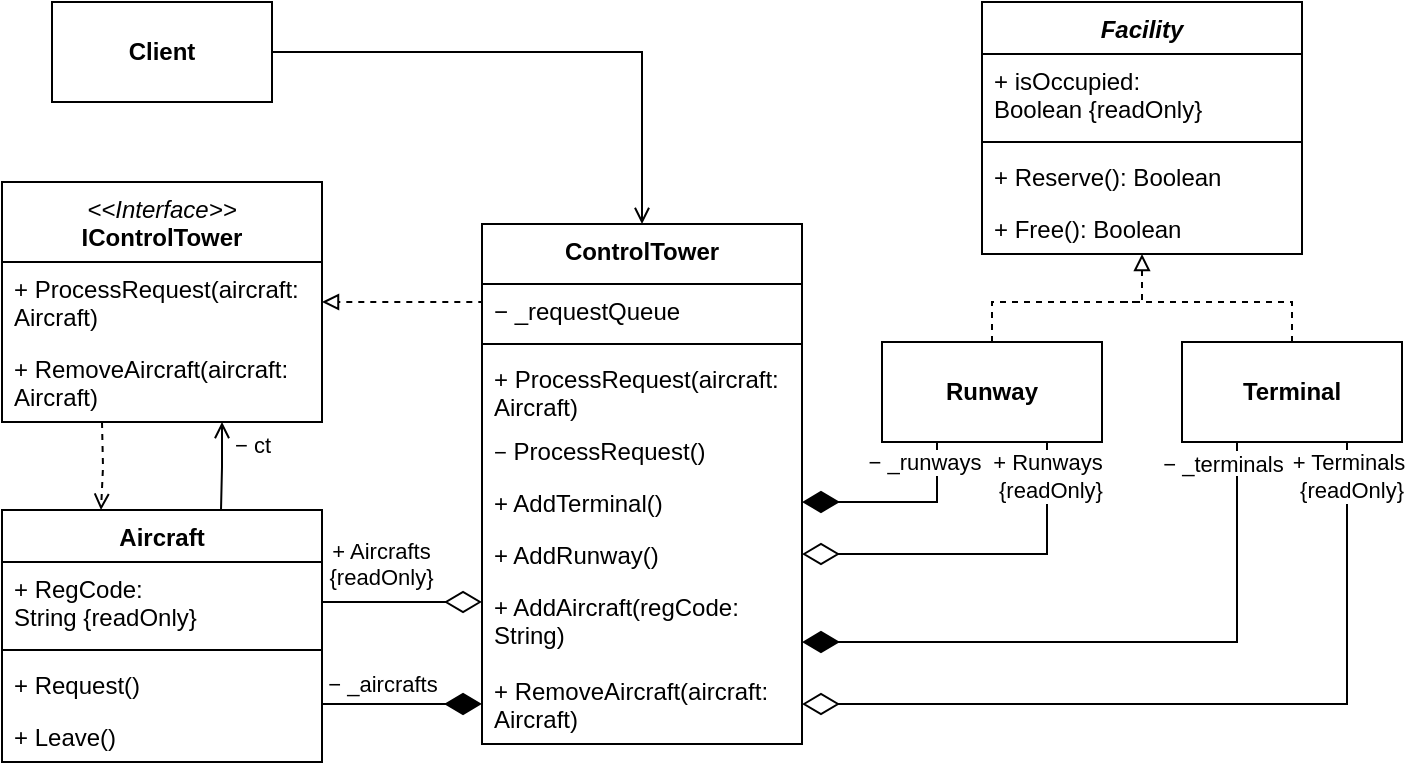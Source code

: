 <mxfile version="26.1.3">
  <diagram name="Страница — 1" id="-ib7266EB5S8g2tcUZhr">
    <mxGraphModel dx="2654" dy="557" grid="1" gridSize="10" guides="1" tooltips="1" connect="1" arrows="1" fold="1" page="1" pageScale="1" pageWidth="827" pageHeight="1169" math="0" shadow="0">
      <root>
        <mxCell id="0" />
        <mxCell id="1" parent="0" />
        <mxCell id="kHLHkiWtOestk78m9944-14" value="&lt;i style=&quot;font-weight: 400;&quot;&gt;&amp;lt;&amp;lt;Interface&amp;gt;&amp;gt;&lt;/i&gt;&lt;br&gt;IControlTower" style="swimlane;fontStyle=1;align=center;verticalAlign=top;childLayout=stackLayout;horizontal=1;startSize=40;horizontalStack=0;resizeParent=1;resizeParentMax=0;resizeLast=0;collapsible=1;marginBottom=0;whiteSpace=wrap;html=1;" parent="1" vertex="1">
          <mxGeometry x="-1600" y="170" width="160" height="120" as="geometry" />
        </mxCell>
        <mxCell id="kHLHkiWtOestk78m9944-17" value="+ ProcessRequest(aircraft: Aircraft)" style="text;strokeColor=none;fillColor=none;align=left;verticalAlign=top;spacingLeft=4;spacingRight=4;overflow=hidden;rotatable=0;points=[[0,0.5],[1,0.5]];portConstraint=eastwest;whiteSpace=wrap;html=1;" parent="kHLHkiWtOestk78m9944-14" vertex="1">
          <mxGeometry y="40" width="160" height="40" as="geometry" />
        </mxCell>
        <mxCell id="40kV6uAOplDrr8OEuX_--26" value="+ RemoveAircraft(aircraft: Aircraft)" style="text;strokeColor=none;fillColor=none;align=left;verticalAlign=top;spacingLeft=4;spacingRight=4;overflow=hidden;rotatable=0;points=[[0,0.5],[1,0.5]];portConstraint=eastwest;whiteSpace=wrap;html=1;" parent="kHLHkiWtOestk78m9944-14" vertex="1">
          <mxGeometry y="80" width="160" height="40" as="geometry" />
        </mxCell>
        <mxCell id="kHLHkiWtOestk78m9944-18" value="Aircraft" style="swimlane;fontStyle=1;align=center;verticalAlign=top;childLayout=stackLayout;horizontal=1;startSize=26;horizontalStack=0;resizeParent=1;resizeParentMax=0;resizeLast=0;collapsible=1;marginBottom=0;whiteSpace=wrap;html=1;" parent="1" vertex="1">
          <mxGeometry x="-1600" y="334" width="160" height="126" as="geometry" />
        </mxCell>
        <mxCell id="kHLHkiWtOestk78m9944-19" value="+ RegCode: String {readOnly}" style="text;strokeColor=none;fillColor=none;align=left;verticalAlign=top;spacingLeft=4;spacingRight=4;overflow=hidden;rotatable=0;points=[[0,0.5],[1,0.5]];portConstraint=eastwest;html=1;whiteSpace=wrap;" parent="kHLHkiWtOestk78m9944-18" vertex="1">
          <mxGeometry y="26" width="160" height="40" as="geometry" />
        </mxCell>
        <mxCell id="kHLHkiWtOestk78m9944-20" value="" style="line;strokeWidth=1;fillColor=none;align=left;verticalAlign=middle;spacingTop=-1;spacingLeft=3;spacingRight=3;rotatable=0;labelPosition=right;points=[];portConstraint=eastwest;strokeColor=inherit;" parent="kHLHkiWtOestk78m9944-18" vertex="1">
          <mxGeometry y="66" width="160" height="8" as="geometry" />
        </mxCell>
        <mxCell id="kHLHkiWtOestk78m9944-21" value="+ Request()" style="text;strokeColor=none;fillColor=none;align=left;verticalAlign=top;spacingLeft=4;spacingRight=4;overflow=hidden;rotatable=0;points=[[0,0.5],[1,0.5]];portConstraint=eastwest;whiteSpace=wrap;html=1;" parent="kHLHkiWtOestk78m9944-18" vertex="1">
          <mxGeometry y="74" width="160" height="26" as="geometry" />
        </mxCell>
        <mxCell id="6dReb3-XUtOYC0sEp73R-54" value="+ Leave()" style="text;strokeColor=none;fillColor=none;align=left;verticalAlign=top;spacingLeft=4;spacingRight=4;overflow=hidden;rotatable=0;points=[[0,0.5],[1,0.5]];portConstraint=eastwest;whiteSpace=wrap;html=1;" parent="kHLHkiWtOestk78m9944-18" vertex="1">
          <mxGeometry y="100" width="160" height="26" as="geometry" />
        </mxCell>
        <mxCell id="6dReb3-XUtOYC0sEp73R-25" value="&lt;i&gt;Facility&lt;/i&gt;" style="swimlane;fontStyle=1;align=center;verticalAlign=top;childLayout=stackLayout;horizontal=1;startSize=26;horizontalStack=0;resizeParent=1;resizeParentMax=0;resizeLast=0;collapsible=1;marginBottom=0;whiteSpace=wrap;html=1;" parent="1" vertex="1">
          <mxGeometry x="-1110" y="80" width="160" height="126" as="geometry" />
        </mxCell>
        <mxCell id="6dReb3-XUtOYC0sEp73R-26" value="+ isOccupied: Boolean {readOnly}" style="text;strokeColor=none;fillColor=none;align=left;verticalAlign=top;spacingLeft=4;spacingRight=4;overflow=hidden;rotatable=0;points=[[0,0.5],[1,0.5]];portConstraint=eastwest;whiteSpace=wrap;html=1;" parent="6dReb3-XUtOYC0sEp73R-25" vertex="1">
          <mxGeometry y="26" width="160" height="40" as="geometry" />
        </mxCell>
        <mxCell id="6dReb3-XUtOYC0sEp73R-27" value="" style="line;strokeWidth=1;fillColor=none;align=left;verticalAlign=middle;spacingTop=-1;spacingLeft=3;spacingRight=3;rotatable=0;labelPosition=right;points=[];portConstraint=eastwest;strokeColor=inherit;" parent="6dReb3-XUtOYC0sEp73R-25" vertex="1">
          <mxGeometry y="66" width="160" height="8" as="geometry" />
        </mxCell>
        <mxCell id="6dReb3-XUtOYC0sEp73R-28" value="+ Reserve(): Boolean" style="text;strokeColor=none;fillColor=none;align=left;verticalAlign=top;spacingLeft=4;spacingRight=4;overflow=hidden;rotatable=0;points=[[0,0.5],[1,0.5]];portConstraint=eastwest;whiteSpace=wrap;html=1;" parent="6dReb3-XUtOYC0sEp73R-25" vertex="1">
          <mxGeometry y="74" width="160" height="26" as="geometry" />
        </mxCell>
        <mxCell id="6dReb3-XUtOYC0sEp73R-29" value="+ Free(): Boolean" style="text;strokeColor=none;fillColor=none;align=left;verticalAlign=top;spacingLeft=4;spacingRight=4;overflow=hidden;rotatable=0;points=[[0,0.5],[1,0.5]];portConstraint=eastwest;whiteSpace=wrap;html=1;" parent="6dReb3-XUtOYC0sEp73R-25" vertex="1">
          <mxGeometry y="100" width="160" height="26" as="geometry" />
        </mxCell>
        <mxCell id="6dReb3-XUtOYC0sEp73R-38" style="edgeStyle=orthogonalEdgeStyle;rounded=0;orthogonalLoop=1;jettySize=auto;html=1;dashed=1;endArrow=block;endFill=0;exitX=0.5;exitY=0;exitDx=0;exitDy=0;entryX=0.5;entryY=1;entryDx=0;entryDy=0;" parent="1" source="6dReb3-XUtOYC0sEp73R-31" target="6dReb3-XUtOYC0sEp73R-25" edge="1">
          <mxGeometry relative="1" as="geometry">
            <mxPoint x="-1010" y="220" as="targetPoint" />
            <Array as="points">
              <mxPoint x="-1105" y="230" />
              <mxPoint x="-1030" y="230" />
            </Array>
          </mxGeometry>
        </mxCell>
        <mxCell id="40kV6uAOplDrr8OEuX_--13" style="edgeStyle=orthogonalEdgeStyle;rounded=0;orthogonalLoop=1;jettySize=auto;html=1;entryX=1;entryY=0.5;entryDx=0;entryDy=0;endArrow=diamondThin;endFill=1;endSize=16;exitX=0.25;exitY=1;exitDx=0;exitDy=0;" parent="1" source="6dReb3-XUtOYC0sEp73R-31" target="40kV6uAOplDrr8OEuX_--7" edge="1">
          <mxGeometry relative="1" as="geometry" />
        </mxCell>
        <mxCell id="40kV6uAOplDrr8OEuX_--17" value="− _runways" style="edgeLabel;html=1;align=center;verticalAlign=middle;resizable=0;points=[];" parent="40kV6uAOplDrr8OEuX_--13" vertex="1" connectable="0">
          <mxGeometry x="0.771" y="-1" relative="1" as="geometry">
            <mxPoint x="50" y="-19" as="offset" />
          </mxGeometry>
        </mxCell>
        <mxCell id="2b3ruedgz6LYWWcc1XEE-8" style="edgeStyle=orthogonalEdgeStyle;rounded=0;orthogonalLoop=1;jettySize=auto;html=1;exitX=0.75;exitY=1;exitDx=0;exitDy=0;entryX=1;entryY=0.5;entryDx=0;entryDy=0;endArrow=diamondThin;endFill=0;endSize=16;" edge="1" parent="1" source="6dReb3-XUtOYC0sEp73R-31" target="40kV6uAOplDrr8OEuX_--6">
          <mxGeometry relative="1" as="geometry" />
        </mxCell>
        <mxCell id="2b3ruedgz6LYWWcc1XEE-11" value="+ Runways&amp;nbsp;&lt;br&gt;{readOnly}" style="edgeLabel;html=1;align=center;verticalAlign=middle;resizable=0;points=[];" vertex="1" connectable="0" parent="2b3ruedgz6LYWWcc1XEE-8">
          <mxGeometry x="-0.584" y="1" relative="1" as="geometry">
            <mxPoint y="-20" as="offset" />
          </mxGeometry>
        </mxCell>
        <mxCell id="6dReb3-XUtOYC0sEp73R-31" value="&lt;span style=&quot;font-weight: 700;&quot;&gt;Runway&lt;/span&gt;" style="html=1;whiteSpace=wrap;" parent="1" vertex="1">
          <mxGeometry x="-1160" y="250" width="110" height="50" as="geometry" />
        </mxCell>
        <mxCell id="6dReb3-XUtOYC0sEp73R-40" style="edgeStyle=orthogonalEdgeStyle;rounded=0;orthogonalLoop=1;jettySize=auto;html=1;endArrow=none;startFill=0;dashed=1;" parent="1" source="6dReb3-XUtOYC0sEp73R-32" edge="1">
          <mxGeometry relative="1" as="geometry">
            <mxPoint x="-1040" y="230" as="targetPoint" />
            <Array as="points">
              <mxPoint x="-955" y="230" />
              <mxPoint x="-1040" y="230" />
            </Array>
          </mxGeometry>
        </mxCell>
        <mxCell id="40kV6uAOplDrr8OEuX_--14" style="edgeStyle=orthogonalEdgeStyle;rounded=0;orthogonalLoop=1;jettySize=auto;html=1;entryX=1;entryY=0.5;entryDx=0;entryDy=0;endArrow=diamondThin;endFill=1;endSize=16;exitX=0.25;exitY=1;exitDx=0;exitDy=0;" parent="1" source="6dReb3-XUtOYC0sEp73R-32" edge="1">
          <mxGeometry relative="1" as="geometry">
            <Array as="points">
              <mxPoint x="-982" y="400" />
            </Array>
            <mxPoint x="-982.5" y="310" as="sourcePoint" />
            <mxPoint x="-1200" y="400" as="targetPoint" />
          </mxGeometry>
        </mxCell>
        <mxCell id="40kV6uAOplDrr8OEuX_--15" value="− _terminals" style="edgeLabel;align=center;verticalAlign=middle;resizable=0;points=[];horizontal=1;" parent="40kV6uAOplDrr8OEuX_--14" vertex="1" connectable="0">
          <mxGeometry x="0.852" y="-2" relative="1" as="geometry">
            <mxPoint x="187" y="-88" as="offset" />
          </mxGeometry>
        </mxCell>
        <mxCell id="6dReb3-XUtOYC0sEp73R-32" value="&lt;span style=&quot;font-weight: 700;&quot;&gt;Terminal&lt;/span&gt;" style="html=1;whiteSpace=wrap;" parent="1" vertex="1">
          <mxGeometry x="-1010" y="250" width="110" height="50" as="geometry" />
        </mxCell>
        <mxCell id="40kV6uAOplDrr8OEuX_--2" value="ControlTower" style="swimlane;fontStyle=1;align=center;verticalAlign=top;childLayout=stackLayout;horizontal=1;startSize=30;horizontalStack=0;resizeParent=1;resizeParentMax=0;resizeLast=0;collapsible=1;marginBottom=0;whiteSpace=wrap;html=1;" parent="1" vertex="1">
          <mxGeometry x="-1360" y="191" width="160" height="260" as="geometry" />
        </mxCell>
        <mxCell id="40kV6uAOplDrr8OEuX_--25" value="− _requestQueue" style="text;strokeColor=none;fillColor=none;align=left;verticalAlign=top;spacingLeft=4;spacingRight=4;overflow=hidden;rotatable=0;points=[[0,0.5],[1,0.5]];portConstraint=eastwest;whiteSpace=wrap;html=1;" parent="40kV6uAOplDrr8OEuX_--2" vertex="1">
          <mxGeometry y="30" width="160" height="26" as="geometry" />
        </mxCell>
        <mxCell id="40kV6uAOplDrr8OEuX_--21" value="" style="line;strokeWidth=1;fillColor=none;align=left;verticalAlign=middle;spacingTop=-1;spacingLeft=3;spacingRight=3;rotatable=0;labelPosition=right;points=[];portConstraint=eastwest;strokeColor=inherit;" parent="40kV6uAOplDrr8OEuX_--2" vertex="1">
          <mxGeometry y="56" width="160" height="8" as="geometry" />
        </mxCell>
        <mxCell id="40kV6uAOplDrr8OEuX_--5" value="+ ProcessRequest(aircraft: Aircraft)" style="text;strokeColor=none;fillColor=none;align=left;verticalAlign=top;spacingLeft=4;spacingRight=4;overflow=hidden;rotatable=0;points=[[0,0.5],[1,0.5]];portConstraint=eastwest;whiteSpace=wrap;html=1;" parent="40kV6uAOplDrr8OEuX_--2" vertex="1">
          <mxGeometry y="64" width="160" height="36" as="geometry" />
        </mxCell>
        <mxCell id="5N7L9bHLZSuBW4NOluEt-3" value="&lt;span style=&quot;text-wrap-mode: nowrap; font-size: 11px; text-align: center; background-color: rgb(255, 255, 255);&quot;&gt;−&lt;/span&gt;&amp;nbsp;ProcessRequest()" style="text;strokeColor=none;fillColor=none;align=left;verticalAlign=top;spacingLeft=4;spacingRight=4;overflow=hidden;rotatable=0;points=[[0,0.5],[1,0.5]];portConstraint=eastwest;whiteSpace=wrap;html=1;" parent="40kV6uAOplDrr8OEuX_--2" vertex="1">
          <mxGeometry y="100" width="160" height="26" as="geometry" />
        </mxCell>
        <mxCell id="40kV6uAOplDrr8OEuX_--7" value="+ AddTerminal()" style="text;strokeColor=none;fillColor=none;align=left;verticalAlign=top;spacingLeft=4;spacingRight=4;overflow=hidden;rotatable=0;points=[[0,0.5],[1,0.5]];portConstraint=eastwest;whiteSpace=wrap;html=1;" parent="40kV6uAOplDrr8OEuX_--2" vertex="1">
          <mxGeometry y="126" width="160" height="26" as="geometry" />
        </mxCell>
        <mxCell id="40kV6uAOplDrr8OEuX_--6" value="+ AddRunway()" style="text;strokeColor=none;fillColor=none;align=left;verticalAlign=top;spacingLeft=4;spacingRight=4;overflow=hidden;rotatable=0;points=[[0,0.5],[1,0.5]];portConstraint=eastwest;whiteSpace=wrap;html=1;" parent="40kV6uAOplDrr8OEuX_--2" vertex="1">
          <mxGeometry y="152" width="160" height="26" as="geometry" />
        </mxCell>
        <mxCell id="40kV6uAOplDrr8OEuX_--8" value="+ AddAircraft(regCode: String)" style="text;strokeColor=none;fillColor=none;align=left;verticalAlign=top;spacingLeft=4;spacingRight=4;overflow=hidden;rotatable=0;points=[[0,0.5],[1,0.5]];portConstraint=eastwest;whiteSpace=wrap;html=1;" parent="40kV6uAOplDrr8OEuX_--2" vertex="1">
          <mxGeometry y="178" width="160" height="42" as="geometry" />
        </mxCell>
        <mxCell id="40kV6uAOplDrr8OEuX_--9" value="+ RemoveAircraft(aircraft: Aircraft)" style="text;strokeColor=none;fillColor=none;align=left;verticalAlign=top;spacingLeft=4;spacingRight=4;overflow=hidden;rotatable=0;points=[[0,0.5],[1,0.5]];portConstraint=eastwest;whiteSpace=wrap;html=1;" parent="40kV6uAOplDrr8OEuX_--2" vertex="1">
          <mxGeometry y="220" width="160" height="40" as="geometry" />
        </mxCell>
        <mxCell id="40kV6uAOplDrr8OEuX_--19" style="edgeStyle=orthogonalEdgeStyle;rounded=0;orthogonalLoop=1;jettySize=auto;html=1;endArrow=diamondThin;endFill=1;endSize=16;entryX=0;entryY=0.5;entryDx=0;entryDy=0;" parent="1" edge="1">
          <mxGeometry relative="1" as="geometry">
            <mxPoint x="-1440" y="440" as="sourcePoint" />
            <mxPoint x="-1360" y="431" as="targetPoint" />
            <Array as="points">
              <mxPoint x="-1440" y="431" />
            </Array>
          </mxGeometry>
        </mxCell>
        <mxCell id="40kV6uAOplDrr8OEuX_--20" value="− _aircrafts" style="edgeLabel;html=1;align=center;verticalAlign=middle;resizable=0;points=[];" parent="40kV6uAOplDrr8OEuX_--19" vertex="1" connectable="0">
          <mxGeometry x="0.846" y="-1" relative="1" as="geometry">
            <mxPoint x="-43" y="-11" as="offset" />
          </mxGeometry>
        </mxCell>
        <mxCell id="40kV6uAOplDrr8OEuX_--24" style="edgeStyle=orthogonalEdgeStyle;rounded=0;orthogonalLoop=1;jettySize=auto;html=1;endArrow=open;endFill=0;entryX=0.5;entryY=0;entryDx=0;entryDy=0;" parent="1" source="40kV6uAOplDrr8OEuX_--23" edge="1" target="40kV6uAOplDrr8OEuX_--2">
          <mxGeometry relative="1" as="geometry">
            <mxPoint x="-1360" y="105" as="targetPoint" />
          </mxGeometry>
        </mxCell>
        <mxCell id="40kV6uAOplDrr8OEuX_--23" value="&lt;b&gt;Client&lt;/b&gt;" style="html=1;whiteSpace=wrap;" parent="1" vertex="1">
          <mxGeometry x="-1575" y="80" width="110" height="50" as="geometry" />
        </mxCell>
        <mxCell id="40kV6uAOplDrr8OEuX_--30" style="edgeStyle=orthogonalEdgeStyle;rounded=0;orthogonalLoop=1;jettySize=auto;html=1;endArrow=open;endFill=0;" parent="1" edge="1">
          <mxGeometry relative="1" as="geometry">
            <mxPoint x="-1490.5" y="334" as="sourcePoint" />
            <mxPoint x="-1490" y="290" as="targetPoint" />
          </mxGeometry>
        </mxCell>
        <mxCell id="40kV6uAOplDrr8OEuX_--33" value="− ct" style="edgeLabel;align=center;verticalAlign=middle;resizable=0;points=[];" parent="40kV6uAOplDrr8OEuX_--30" vertex="1" connectable="0">
          <mxGeometry x="0.493" y="2" relative="1" as="geometry">
            <mxPoint x="17" y="-1" as="offset" />
          </mxGeometry>
        </mxCell>
        <mxCell id="40kV6uAOplDrr8OEuX_--29" style="edgeStyle=orthogonalEdgeStyle;rounded=0;orthogonalLoop=1;jettySize=auto;html=1;endArrow=block;endFill=0;dashed=1;entryX=1;entryY=0.5;entryDx=0;entryDy=0;exitX=0;exitY=0.302;exitDx=0;exitDy=0;exitPerimeter=0;" parent="1" target="kHLHkiWtOestk78m9944-17" edge="1" source="40kV6uAOplDrr8OEuX_--25">
          <mxGeometry relative="1" as="geometry">
            <Array as="points">
              <mxPoint x="-1360" y="230" />
            </Array>
            <mxPoint x="-1370" y="230" as="sourcePoint" />
            <mxPoint x="-1420" y="250" as="targetPoint" />
          </mxGeometry>
        </mxCell>
        <mxCell id="40kV6uAOplDrr8OEuX_--32" style="edgeStyle=orthogonalEdgeStyle;rounded=0;orthogonalLoop=1;jettySize=auto;html=1;entryX=0.497;entryY=1.003;entryDx=0;entryDy=0;entryPerimeter=0;endArrow=open;endFill=0;dashed=1;" parent="1" edge="1">
          <mxGeometry relative="1" as="geometry">
            <mxPoint x="-1550" y="290" as="sourcePoint" />
            <mxPoint x="-1550.5" y="334" as="targetPoint" />
          </mxGeometry>
        </mxCell>
        <mxCell id="2b3ruedgz6LYWWcc1XEE-4" style="edgeStyle=orthogonalEdgeStyle;rounded=0;orthogonalLoop=1;jettySize=auto;html=1;exitX=1;exitY=0.5;exitDx=0;exitDy=0;endArrow=diamondThin;endFill=0;endSize=16;" edge="1" parent="1" source="kHLHkiWtOestk78m9944-19">
          <mxGeometry relative="1" as="geometry">
            <mxPoint x="-1360" y="380" as="targetPoint" />
          </mxGeometry>
        </mxCell>
        <mxCell id="2b3ruedgz6LYWWcc1XEE-7" value="+ Aircrafts&#xa;{readOnly}" style="edgeLabel;align=center;verticalAlign=middle;resizable=0;points=[];" vertex="1" connectable="0" parent="2b3ruedgz6LYWWcc1XEE-4">
          <mxGeometry x="-0.86" relative="1" as="geometry">
            <mxPoint x="24" y="-20" as="offset" />
          </mxGeometry>
        </mxCell>
        <mxCell id="2b3ruedgz6LYWWcc1XEE-9" style="edgeStyle=orthogonalEdgeStyle;rounded=0;orthogonalLoop=1;jettySize=auto;html=1;exitX=0.75;exitY=1;exitDx=0;exitDy=0;entryX=1;entryY=0.5;entryDx=0;entryDy=0;endArrow=diamondThin;endFill=0;endSize=16;" edge="1" parent="1" source="6dReb3-XUtOYC0sEp73R-32" target="40kV6uAOplDrr8OEuX_--9">
          <mxGeometry relative="1" as="geometry" />
        </mxCell>
        <mxCell id="2b3ruedgz6LYWWcc1XEE-10" value="+ Terminals&lt;br style=&quot;padding: 0px; margin: 0px;&quot;&gt;&amp;nbsp;{readOnly}" style="edgeLabel;html=1;align=center;verticalAlign=middle;resizable=0;points=[];" vertex="1" connectable="0" parent="2b3ruedgz6LYWWcc1XEE-9">
          <mxGeometry x="-0.816" relative="1" as="geometry">
            <mxPoint y="-20" as="offset" />
          </mxGeometry>
        </mxCell>
      </root>
    </mxGraphModel>
  </diagram>
</mxfile>
